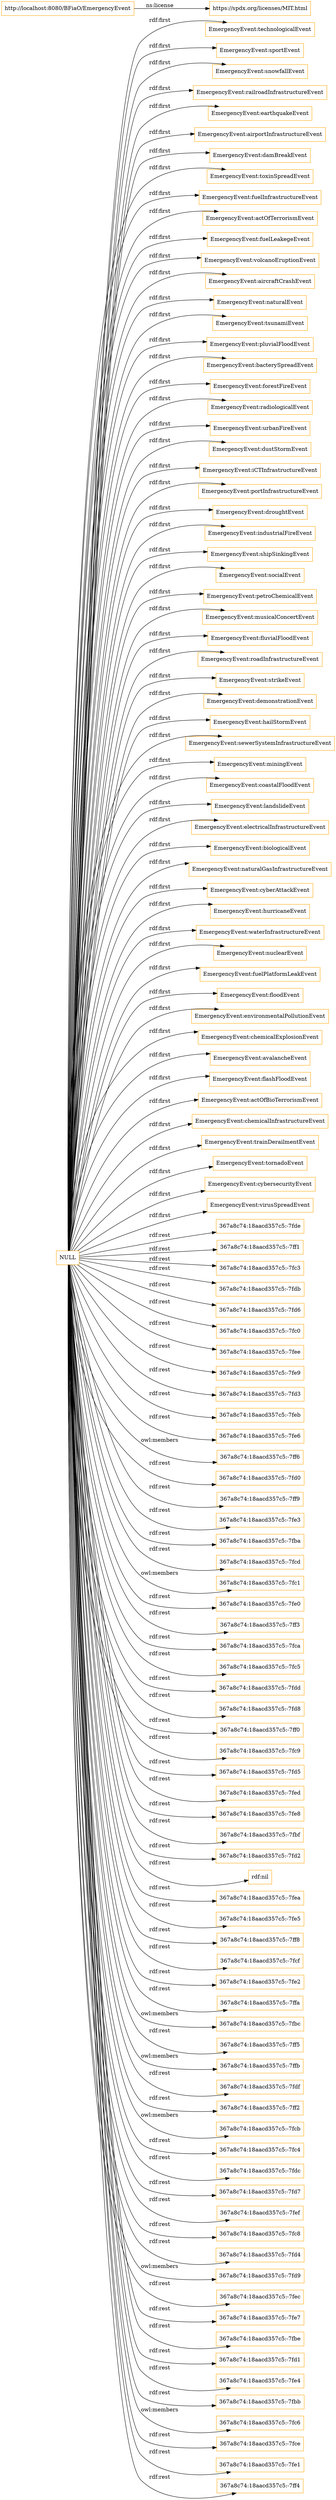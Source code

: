digraph ar2dtool_diagram { 
rankdir=LR;
size="1501"
node [shape = rectangle, color="orange"]; "EmergencyEvent:technologicalEvent" "EmergencyEvent:sportEvent" "EmergencyEvent:snowfallEvent" "EmergencyEvent:railroadInfrastructureEvent" "EmergencyEvent:earthquakeEvent" "EmergencyEvent:airportInfrastructureEvent" "EmergencyEvent:damBreakEvent" "EmergencyEvent:toxinSpreadEvent" "EmergencyEvent:fuelInfrastructureEvent" "EmergencyEvent:actOfTerrorismEvent" "EmergencyEvent:fuelLeakegeEvent" "EmergencyEvent:volcanoEruptionEvent" "EmergencyEvent:aircraftCrashEvent" "EmergencyEvent:naturalEvent" "EmergencyEvent:tsunamiEvent" "EmergencyEvent:pluvialFloodEvent" "EmergencyEvent:bacterySpreadEvent" "EmergencyEvent:forestFireEvent" "EmergencyEvent:radiologicalEvent" "EmergencyEvent:urbanFireEvent" "EmergencyEvent:dustStormEvent" "EmergencyEvent:iCTInfrastructureEvent" "EmergencyEvent:portInfrastructureEvent" "EmergencyEvent:droughtEvent" "EmergencyEvent:industrialFireEvent" "EmergencyEvent:shipSinkingEvent" "EmergencyEvent:socialEvent" "EmergencyEvent:petroChemicalEvent" "EmergencyEvent:musicalConcertEvent" "EmergencyEvent:fluvialFloodEvent" "EmergencyEvent:roadInfrastructureEvent" "EmergencyEvent:strikeEvent" "EmergencyEvent:demonstrationEvent" "EmergencyEvent:hailStormEvent" "EmergencyEvent:sewerSystemInfrastructureEvent" "EmergencyEvent:miningEvent" "EmergencyEvent:coastalFloodEvent" "EmergencyEvent:landslideEvent" "EmergencyEvent:electricalInfrastructureEvent" "EmergencyEvent:biologicalEvent" "EmergencyEvent:naturalGasInfrastructureEvent" "EmergencyEvent:cyberAttackEvent" "EmergencyEvent:hurricaneEvent" "EmergencyEvent:waterInfrastructureEvent" "EmergencyEvent:nuclearEvent" "EmergencyEvent:fuelPlatformLeakEvent" "EmergencyEvent:floodEvent" "EmergencyEvent:environmentalPollutionEvent" "EmergencyEvent:chemicalExplosionEvent" "EmergencyEvent:avalancheEvent" "EmergencyEvent:flashFloodEvent" "EmergencyEvent:actOfBioTerrorismEvent" "EmergencyEvent:chemicalInfrastructureEvent" "EmergencyEvent:trainDerailmentEvent" "EmergencyEvent:tornadoEvent" "EmergencyEvent:cybersecurityEvent" "EmergencyEvent:virusSpreadEvent" ; /*classes style*/
	"NULL" -> "367a8c74:18aacd357c5:-7fde" [ label = "rdf:rest" ];
	"NULL" -> "EmergencyEvent:naturalEvent" [ label = "rdf:first" ];
	"NULL" -> "367a8c74:18aacd357c5:-7ff1" [ label = "rdf:rest" ];
	"NULL" -> "EmergencyEvent:urbanFireEvent" [ label = "rdf:first" ];
	"NULL" -> "367a8c74:18aacd357c5:-7fc3" [ label = "rdf:rest" ];
	"NULL" -> "EmergencyEvent:petroChemicalEvent" [ label = "rdf:first" ];
	"NULL" -> "EmergencyEvent:hailStormEvent" [ label = "rdf:first" ];
	"NULL" -> "367a8c74:18aacd357c5:-7fdb" [ label = "rdf:rest" ];
	"NULL" -> "367a8c74:18aacd357c5:-7fd6" [ label = "rdf:rest" ];
	"NULL" -> "EmergencyEvent:snowfallEvent" [ label = "rdf:first" ];
	"NULL" -> "367a8c74:18aacd357c5:-7fc0" [ label = "rdf:rest" ];
	"NULL" -> "367a8c74:18aacd357c5:-7fee" [ label = "rdf:rest" ];
	"NULL" -> "367a8c74:18aacd357c5:-7fe9" [ label = "rdf:rest" ];
	"NULL" -> "EmergencyEvent:avalancheEvent" [ label = "rdf:first" ];
	"NULL" -> "367a8c74:18aacd357c5:-7fd3" [ label = "rdf:rest" ];
	"NULL" -> "EmergencyEvent:fuelInfrastructureEvent" [ label = "rdf:first" ];
	"NULL" -> "367a8c74:18aacd357c5:-7feb" [ label = "rdf:rest" ];
	"NULL" -> "367a8c74:18aacd357c5:-7fe6" [ label = "rdf:rest" ];
	"NULL" -> "EmergencyEvent:damBreakEvent" [ label = "rdf:first" ];
	"NULL" -> "367a8c74:18aacd357c5:-7ff6" [ label = "owl:members" ];
	"NULL" -> "367a8c74:18aacd357c5:-7fd0" [ label = "rdf:rest" ];
	"NULL" -> "367a8c74:18aacd357c5:-7ff9" [ label = "rdf:rest" ];
	"NULL" -> "EmergencyEvent:environmentalPollutionEvent" [ label = "rdf:first" ];
	"NULL" -> "EmergencyEvent:cybersecurityEvent" [ label = "rdf:first" ];
	"NULL" -> "367a8c74:18aacd357c5:-7fe3" [ label = "rdf:rest" ];
	"NULL" -> "367a8c74:18aacd357c5:-7fba" [ label = "rdf:rest" ];
	"NULL" -> "EmergencyEvent:fuelPlatformLeakEvent" [ label = "rdf:first" ];
	"NULL" -> "EmergencyEvent:dustStormEvent" [ label = "rdf:first" ];
	"NULL" -> "EmergencyEvent:socialEvent" [ label = "rdf:first" ];
	"NULL" -> "367a8c74:18aacd357c5:-7fcd" [ label = "rdf:rest" ];
	"NULL" -> "367a8c74:18aacd357c5:-7fc1" [ label = "owl:members" ];
	"NULL" -> "367a8c74:18aacd357c5:-7fe0" [ label = "rdf:rest" ];
	"NULL" -> "EmergencyEvent:landslideEvent" [ label = "rdf:first" ];
	"NULL" -> "EmergencyEvent:bacterySpreadEvent" [ label = "rdf:first" ];
	"NULL" -> "EmergencyEvent:demonstrationEvent" [ label = "rdf:first" ];
	"NULL" -> "EmergencyEvent:sportEvent" [ label = "rdf:first" ];
	"NULL" -> "367a8c74:18aacd357c5:-7ff3" [ label = "rdf:rest" ];
	"NULL" -> "367a8c74:18aacd357c5:-7fca" [ label = "rdf:rest" ];
	"NULL" -> "367a8c74:18aacd357c5:-7fc5" [ label = "rdf:rest" ];
	"NULL" -> "EmergencyEvent:shipSinkingEvent" [ label = "rdf:first" ];
	"NULL" -> "EmergencyEvent:iCTInfrastructureEvent" [ label = "rdf:first" ];
	"NULL" -> "367a8c74:18aacd357c5:-7fdd" [ label = "rdf:rest" ];
	"NULL" -> "EmergencyEvent:volcanoEruptionEvent" [ label = "rdf:first" ];
	"NULL" -> "EmergencyEvent:toxinSpreadEvent" [ label = "rdf:first" ];
	"NULL" -> "367a8c74:18aacd357c5:-7fd8" [ label = "rdf:rest" ];
	"NULL" -> "367a8c74:18aacd357c5:-7ff0" [ label = "rdf:rest" ];
	"NULL" -> "EmergencyEvent:radiologicalEvent" [ label = "rdf:first" ];
	"NULL" -> "EmergencyEvent:virusSpreadEvent" [ label = "rdf:first" ];
	"NULL" -> "367a8c74:18aacd357c5:-7fc9" [ label = "rdf:rest" ];
	"NULL" -> "EmergencyEvent:tornadoEvent" [ label = "rdf:first" ];
	"NULL" -> "367a8c74:18aacd357c5:-7fd5" [ label = "rdf:rest" ];
	"NULL" -> "EmergencyEvent:miningEvent" [ label = "rdf:first" ];
	"NULL" -> "EmergencyEvent:actOfTerrorismEvent" [ label = "rdf:first" ];
	"NULL" -> "EmergencyEvent:fuelLeakegeEvent" [ label = "rdf:first" ];
	"NULL" -> "367a8c74:18aacd357c5:-7fed" [ label = "rdf:rest" ];
	"NULL" -> "EmergencyEvent:technologicalEvent" [ label = "rdf:first" ];
	"NULL" -> "367a8c74:18aacd357c5:-7fe8" [ label = "rdf:rest" ];
	"NULL" -> "367a8c74:18aacd357c5:-7fbf" [ label = "rdf:rest" ];
	"NULL" -> "367a8c74:18aacd357c5:-7fd2" [ label = "rdf:rest" ];
	"NULL" -> "EmergencyEvent:airportInfrastructureEvent" [ label = "rdf:first" ];
	"NULL" -> "rdf:nil" [ label = "rdf:rest" ];
	"NULL" -> "367a8c74:18aacd357c5:-7fea" [ label = "rdf:rest" ];
	"NULL" -> "367a8c74:18aacd357c5:-7fe5" [ label = "rdf:rest" ];
	"NULL" -> "EmergencyEvent:biologicalEvent" [ label = "rdf:first" ];
	"NULL" -> "367a8c74:18aacd357c5:-7ff8" [ label = "rdf:rest" ];
	"NULL" -> "367a8c74:18aacd357c5:-7fcf" [ label = "rdf:rest" ];
	"NULL" -> "367a8c74:18aacd357c5:-7fe2" [ label = "rdf:rest" ];
	"NULL" -> "367a8c74:18aacd357c5:-7ffa" [ label = "rdf:rest" ];
	"NULL" -> "EmergencyEvent:sewerSystemInfrastructureEvent" [ label = "rdf:first" ];
	"NULL" -> "EmergencyEvent:chemicalExplosionEvent" [ label = "rdf:first" ];
	"NULL" -> "EmergencyEvent:roadInfrastructureEvent" [ label = "rdf:first" ];
	"NULL" -> "367a8c74:18aacd357c5:-7fbc" [ label = "owl:members" ];
	"NULL" -> "EmergencyEvent:actOfBioTerrorismEvent" [ label = "rdf:first" ];
	"NULL" -> "EmergencyEvent:droughtEvent" [ label = "rdf:first" ];
	"NULL" -> "EmergencyEvent:aircraftCrashEvent" [ label = "rdf:first" ];
	"NULL" -> "EmergencyEvent:portInfrastructureEvent" [ label = "rdf:first" ];
	"NULL" -> "EmergencyEvent:floodEvent" [ label = "rdf:first" ];
	"NULL" -> "367a8c74:18aacd357c5:-7ff5" [ label = "rdf:rest" ];
	"NULL" -> "EmergencyEvent:pluvialFloodEvent" [ label = "rdf:first" ];
	"NULL" -> "EmergencyEvent:electricalInfrastructureEvent" [ label = "rdf:first" ];
	"NULL" -> "367a8c74:18aacd357c5:-7ffb" [ label = "owl:members" ];
	"NULL" -> "367a8c74:18aacd357c5:-7fdf" [ label = "rdf:rest" ];
	"NULL" -> "367a8c74:18aacd357c5:-7ff2" [ label = "rdf:rest" ];
	"NULL" -> "367a8c74:18aacd357c5:-7fcb" [ label = "owl:members" ];
	"NULL" -> "367a8c74:18aacd357c5:-7fc4" [ label = "rdf:rest" ];
	"NULL" -> "EmergencyEvent:waterInfrastructureEvent" [ label = "rdf:first" ];
	"NULL" -> "EmergencyEvent:flashFloodEvent" [ label = "rdf:first" ];
	"NULL" -> "367a8c74:18aacd357c5:-7fdc" [ label = "rdf:rest" ];
	"NULL" -> "367a8c74:18aacd357c5:-7fd7" [ label = "rdf:rest" ];
	"NULL" -> "EmergencyEvent:strikeEvent" [ label = "rdf:first" ];
	"NULL" -> "367a8c74:18aacd357c5:-7fef" [ label = "rdf:rest" ];
	"NULL" -> "367a8c74:18aacd357c5:-7fc8" [ label = "rdf:rest" ];
	"NULL" -> "EmergencyEvent:nuclearEvent" [ label = "rdf:first" ];
	"NULL" -> "EmergencyEvent:forestFireEvent" [ label = "rdf:first" ];
	"NULL" -> "367a8c74:18aacd357c5:-7fd4" [ label = "rdf:rest" ];
	"NULL" -> "EmergencyEvent:trainDerailmentEvent" [ label = "rdf:first" ];
	"NULL" -> "367a8c74:18aacd357c5:-7fd9" [ label = "owl:members" ];
	"NULL" -> "EmergencyEvent:tsunamiEvent" [ label = "rdf:first" ];
	"NULL" -> "EmergencyEvent:hurricaneEvent" [ label = "rdf:first" ];
	"NULL" -> "EmergencyEvent:railroadInfrastructureEvent" [ label = "rdf:first" ];
	"NULL" -> "367a8c74:18aacd357c5:-7fec" [ label = "rdf:rest" ];
	"NULL" -> "367a8c74:18aacd357c5:-7fe7" [ label = "rdf:rest" ];
	"NULL" -> "EmergencyEvent:earthquakeEvent" [ label = "rdf:first" ];
	"NULL" -> "367a8c74:18aacd357c5:-7fbe" [ label = "rdf:rest" ];
	"NULL" -> "367a8c74:18aacd357c5:-7fd1" [ label = "rdf:rest" ];
	"NULL" -> "EmergencyEvent:industrialFireEvent" [ label = "rdf:first" ];
	"NULL" -> "367a8c74:18aacd357c5:-7fe4" [ label = "rdf:rest" ];
	"NULL" -> "367a8c74:18aacd357c5:-7fbb" [ label = "rdf:rest" ];
	"NULL" -> "EmergencyEvent:fluvialFloodEvent" [ label = "rdf:first" ];
	"NULL" -> "EmergencyEvent:cyberAttackEvent" [ label = "rdf:first" ];
	"NULL" -> "367a8c74:18aacd357c5:-7fc6" [ label = "owl:members" ];
	"NULL" -> "367a8c74:18aacd357c5:-7fce" [ label = "rdf:rest" ];
	"NULL" -> "EmergencyEvent:musicalConcertEvent" [ label = "rdf:first" ];
	"NULL" -> "367a8c74:18aacd357c5:-7fe1" [ label = "rdf:rest" ];
	"NULL" -> "EmergencyEvent:naturalGasInfrastructureEvent" [ label = "rdf:first" ];
	"NULL" -> "EmergencyEvent:coastalFloodEvent" [ label = "rdf:first" ];
	"NULL" -> "367a8c74:18aacd357c5:-7ff4" [ label = "rdf:rest" ];
	"NULL" -> "EmergencyEvent:chemicalInfrastructureEvent" [ label = "rdf:first" ];
	"http://localhost:8080/BFiaO/EmergencyEvent" -> "https://spdx.org/licenses/MIT.html" [ label = "ns:license" ];

}
